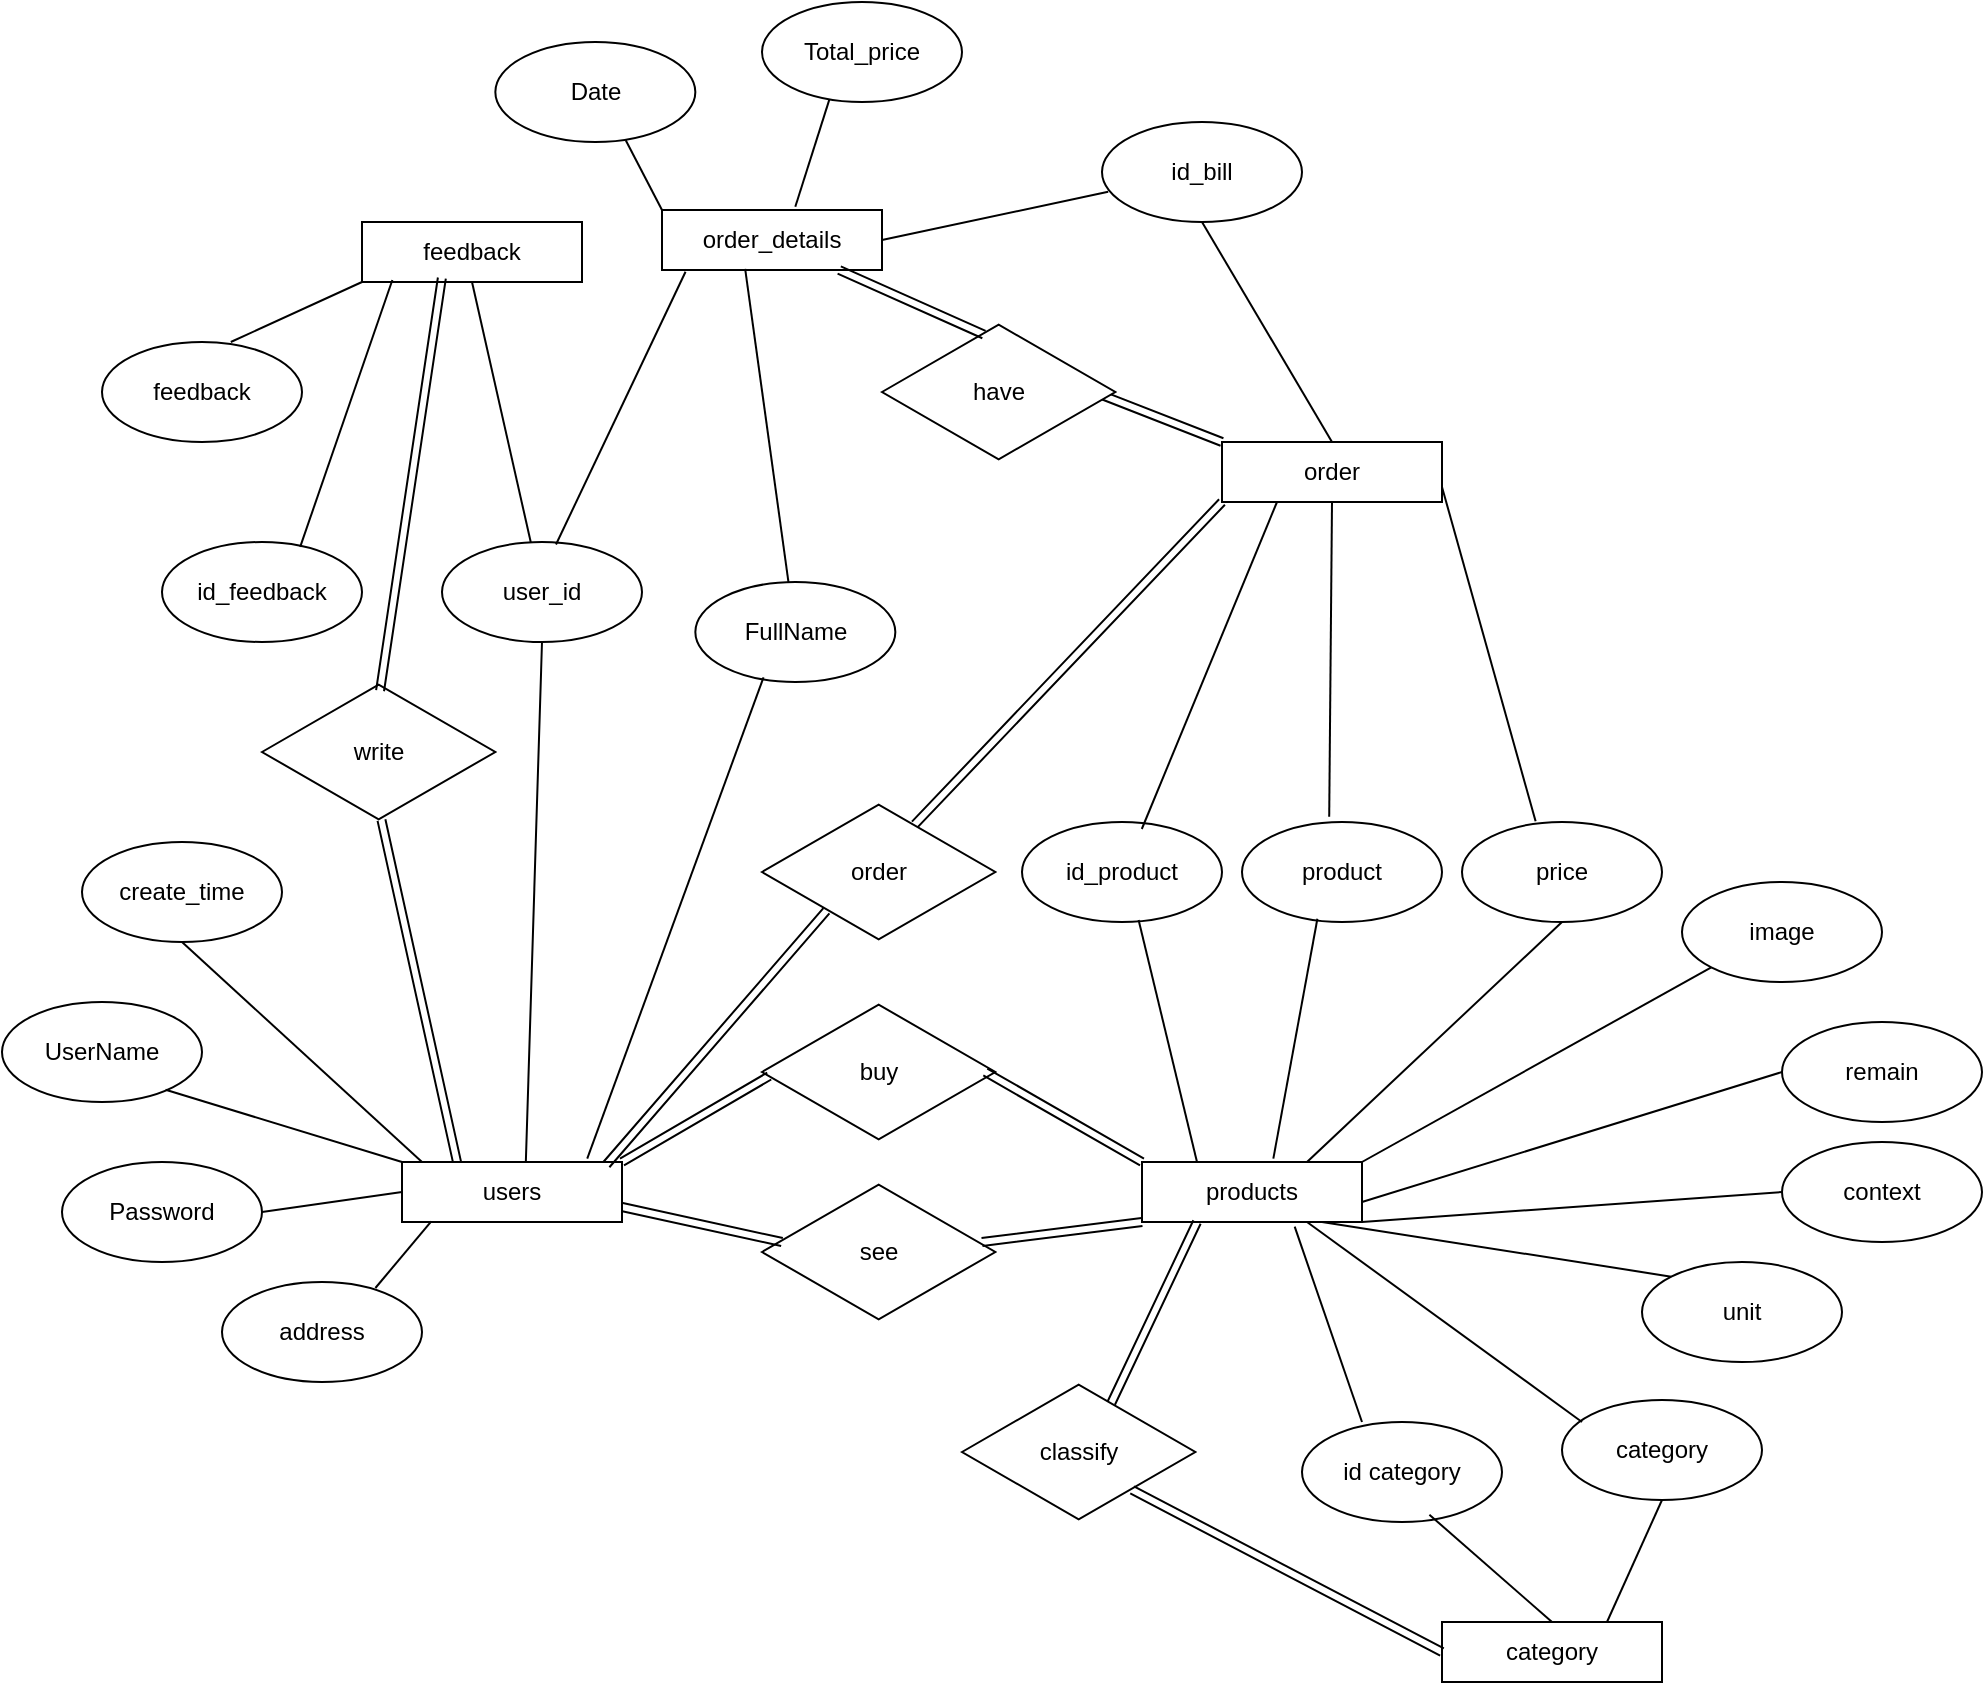 <mxfile version="22.1.2" type="device">
  <diagram id="C5RBs43oDa-KdzZeNtuy" name="Page-1">
    <mxGraphModel dx="1953" dy="936" grid="1" gridSize="10" guides="1" tooltips="1" connect="1" arrows="1" fold="1" page="1" pageScale="1" pageWidth="1169" pageHeight="827" math="0" shadow="0">
      <root>
        <mxCell id="WIyWlLk6GJQsqaUBKTNV-0" />
        <mxCell id="WIyWlLk6GJQsqaUBKTNV-1" parent="WIyWlLk6GJQsqaUBKTNV-0" />
        <mxCell id="tF_rKbHP3MmU82TqVk5q-1" value="users" style="rounded=0;whiteSpace=wrap;html=1;" vertex="1" parent="WIyWlLk6GJQsqaUBKTNV-1">
          <mxGeometry x="-940" y="890" width="110" height="30" as="geometry" />
        </mxCell>
        <mxCell id="tF_rKbHP3MmU82TqVk5q-2" value="user_id" style="ellipse;whiteSpace=wrap;html=1;" vertex="1" parent="WIyWlLk6GJQsqaUBKTNV-1">
          <mxGeometry x="-920" y="580" width="100" height="50" as="geometry" />
        </mxCell>
        <mxCell id="tF_rKbHP3MmU82TqVk5q-3" value="UserName" style="ellipse;whiteSpace=wrap;html=1;" vertex="1" parent="WIyWlLk6GJQsqaUBKTNV-1">
          <mxGeometry x="-1140" y="810" width="100" height="50" as="geometry" />
        </mxCell>
        <mxCell id="tF_rKbHP3MmU82TqVk5q-4" value="FullName" style="ellipse;whiteSpace=wrap;html=1;" vertex="1" parent="WIyWlLk6GJQsqaUBKTNV-1">
          <mxGeometry x="-793.33" y="600" width="100" height="50" as="geometry" />
        </mxCell>
        <mxCell id="tF_rKbHP3MmU82TqVk5q-5" value="Password" style="ellipse;whiteSpace=wrap;html=1;" vertex="1" parent="WIyWlLk6GJQsqaUBKTNV-1">
          <mxGeometry x="-1110" y="890" width="100" height="50" as="geometry" />
        </mxCell>
        <mxCell id="tF_rKbHP3MmU82TqVk5q-6" value="create_time" style="ellipse;whiteSpace=wrap;html=1;" vertex="1" parent="WIyWlLk6GJQsqaUBKTNV-1">
          <mxGeometry x="-1100" y="730" width="100" height="50" as="geometry" />
        </mxCell>
        <mxCell id="tF_rKbHP3MmU82TqVk5q-7" value="address" style="ellipse;whiteSpace=wrap;html=1;" vertex="1" parent="WIyWlLk6GJQsqaUBKTNV-1">
          <mxGeometry x="-1030" y="950" width="100" height="50" as="geometry" />
        </mxCell>
        <mxCell id="tF_rKbHP3MmU82TqVk5q-8" value="" style="endArrow=none;html=1;rounded=0;entryX=0.133;entryY=0.989;entryDx=0;entryDy=0;exitX=0.767;exitY=0.06;exitDx=0;exitDy=0;exitPerimeter=0;entryPerimeter=0;" edge="1" parent="WIyWlLk6GJQsqaUBKTNV-1" source="tF_rKbHP3MmU82TqVk5q-7" target="tF_rKbHP3MmU82TqVk5q-1">
          <mxGeometry width="50" height="50" relative="1" as="geometry">
            <mxPoint x="-1000" y="970" as="sourcePoint" />
            <mxPoint x="-950" y="920" as="targetPoint" />
          </mxGeometry>
        </mxCell>
        <mxCell id="tF_rKbHP3MmU82TqVk5q-9" value="" style="endArrow=none;html=1;rounded=0;exitX=1;exitY=0.5;exitDx=0;exitDy=0;entryX=0;entryY=0.5;entryDx=0;entryDy=0;" edge="1" parent="WIyWlLk6GJQsqaUBKTNV-1" source="tF_rKbHP3MmU82TqVk5q-5" target="tF_rKbHP3MmU82TqVk5q-1">
          <mxGeometry width="50" height="50" relative="1" as="geometry">
            <mxPoint x="-1000" y="970" as="sourcePoint" />
            <mxPoint x="-950" y="920" as="targetPoint" />
          </mxGeometry>
        </mxCell>
        <mxCell id="tF_rKbHP3MmU82TqVk5q-10" value="" style="endArrow=none;html=1;rounded=0;exitX=0.5;exitY=1;exitDx=0;exitDy=0;" edge="1" parent="WIyWlLk6GJQsqaUBKTNV-1" source="tF_rKbHP3MmU82TqVk5q-6">
          <mxGeometry width="50" height="50" relative="1" as="geometry">
            <mxPoint x="-943" y="963" as="sourcePoint" />
            <mxPoint x="-930" y="890" as="targetPoint" />
          </mxGeometry>
        </mxCell>
        <mxCell id="tF_rKbHP3MmU82TqVk5q-11" value="" style="endArrow=none;html=1;rounded=0;entryX=0.842;entryY=-0.055;entryDx=0;entryDy=0;exitX=0.341;exitY=0.954;exitDx=0;exitDy=0;exitPerimeter=0;entryPerimeter=0;" edge="1" parent="WIyWlLk6GJQsqaUBKTNV-1" source="tF_rKbHP3MmU82TqVk5q-4" target="tF_rKbHP3MmU82TqVk5q-1">
          <mxGeometry width="50" height="50" relative="1" as="geometry">
            <mxPoint x="-933" y="973" as="sourcePoint" />
            <mxPoint x="-920" y="940" as="targetPoint" />
          </mxGeometry>
        </mxCell>
        <mxCell id="tF_rKbHP3MmU82TqVk5q-12" value="" style="endArrow=none;html=1;rounded=0;exitX=0.818;exitY=0.877;exitDx=0;exitDy=0;exitPerimeter=0;entryX=0;entryY=0;entryDx=0;entryDy=0;" edge="1" parent="WIyWlLk6GJQsqaUBKTNV-1" source="tF_rKbHP3MmU82TqVk5q-3" target="tF_rKbHP3MmU82TqVk5q-1">
          <mxGeometry width="50" height="50" relative="1" as="geometry">
            <mxPoint x="-923" y="983" as="sourcePoint" />
            <mxPoint x="-897" y="896" as="targetPoint" />
          </mxGeometry>
        </mxCell>
        <mxCell id="tF_rKbHP3MmU82TqVk5q-13" value="" style="endArrow=none;html=1;rounded=0;exitX=0.5;exitY=1;exitDx=0;exitDy=0;entryX=0.563;entryY=-0.016;entryDx=0;entryDy=0;entryPerimeter=0;" edge="1" parent="WIyWlLk6GJQsqaUBKTNV-1" source="tF_rKbHP3MmU82TqVk5q-2" target="tF_rKbHP3MmU82TqVk5q-1">
          <mxGeometry width="50" height="50" relative="1" as="geometry">
            <mxPoint x="-890" y="760" as="sourcePoint" />
            <mxPoint x="-860" y="890" as="targetPoint" />
          </mxGeometry>
        </mxCell>
        <mxCell id="tF_rKbHP3MmU82TqVk5q-14" value="buy" style="html=1;whiteSpace=wrap;aspect=fixed;shape=isoRectangle;" vertex="1" parent="WIyWlLk6GJQsqaUBKTNV-1">
          <mxGeometry x="-760" y="810" width="116.67" height="70" as="geometry" />
        </mxCell>
        <mxCell id="tF_rKbHP3MmU82TqVk5q-16" value="see" style="html=1;whiteSpace=wrap;aspect=fixed;shape=isoRectangle;" vertex="1" parent="WIyWlLk6GJQsqaUBKTNV-1">
          <mxGeometry x="-760" y="900" width="116.67" height="70" as="geometry" />
        </mxCell>
        <mxCell id="tF_rKbHP3MmU82TqVk5q-19" value="write" style="html=1;whiteSpace=wrap;aspect=fixed;shape=isoRectangle;" vertex="1" parent="WIyWlLk6GJQsqaUBKTNV-1">
          <mxGeometry x="-1010" y="650" width="116.67" height="70" as="geometry" />
        </mxCell>
        <mxCell id="tF_rKbHP3MmU82TqVk5q-25" value="products" style="rounded=0;whiteSpace=wrap;html=1;" vertex="1" parent="WIyWlLk6GJQsqaUBKTNV-1">
          <mxGeometry x="-570" y="890" width="110" height="30" as="geometry" />
        </mxCell>
        <mxCell id="tF_rKbHP3MmU82TqVk5q-28" value="id_product" style="ellipse;whiteSpace=wrap;html=1;" vertex="1" parent="WIyWlLk6GJQsqaUBKTNV-1">
          <mxGeometry x="-630" y="720" width="100" height="50" as="geometry" />
        </mxCell>
        <mxCell id="tF_rKbHP3MmU82TqVk5q-29" value="product" style="ellipse;whiteSpace=wrap;html=1;" vertex="1" parent="WIyWlLk6GJQsqaUBKTNV-1">
          <mxGeometry x="-520" y="720" width="100" height="50" as="geometry" />
        </mxCell>
        <mxCell id="tF_rKbHP3MmU82TqVk5q-30" value="id category" style="ellipse;whiteSpace=wrap;html=1;" vertex="1" parent="WIyWlLk6GJQsqaUBKTNV-1">
          <mxGeometry x="-490" y="1020" width="100" height="50" as="geometry" />
        </mxCell>
        <mxCell id="tF_rKbHP3MmU82TqVk5q-31" value="category" style="ellipse;whiteSpace=wrap;html=1;" vertex="1" parent="WIyWlLk6GJQsqaUBKTNV-1">
          <mxGeometry x="-360" y="1009" width="100" height="50" as="geometry" />
        </mxCell>
        <mxCell id="tF_rKbHP3MmU82TqVk5q-32" value="remain" style="ellipse;whiteSpace=wrap;html=1;" vertex="1" parent="WIyWlLk6GJQsqaUBKTNV-1">
          <mxGeometry x="-250" y="820" width="100" height="50" as="geometry" />
        </mxCell>
        <mxCell id="tF_rKbHP3MmU82TqVk5q-33" value="price" style="ellipse;whiteSpace=wrap;html=1;" vertex="1" parent="WIyWlLk6GJQsqaUBKTNV-1">
          <mxGeometry x="-410" y="720" width="100" height="50" as="geometry" />
        </mxCell>
        <mxCell id="tF_rKbHP3MmU82TqVk5q-34" value="unit" style="ellipse;whiteSpace=wrap;html=1;" vertex="1" parent="WIyWlLk6GJQsqaUBKTNV-1">
          <mxGeometry x="-320" y="940" width="100" height="50" as="geometry" />
        </mxCell>
        <mxCell id="tF_rKbHP3MmU82TqVk5q-35" value="image" style="ellipse;whiteSpace=wrap;html=1;" vertex="1" parent="WIyWlLk6GJQsqaUBKTNV-1">
          <mxGeometry x="-300" y="750" width="100" height="50" as="geometry" />
        </mxCell>
        <mxCell id="tF_rKbHP3MmU82TqVk5q-36" value="context" style="ellipse;whiteSpace=wrap;html=1;" vertex="1" parent="WIyWlLk6GJQsqaUBKTNV-1">
          <mxGeometry x="-250.0" y="880" width="100" height="50" as="geometry" />
        </mxCell>
        <mxCell id="tF_rKbHP3MmU82TqVk5q-37" value="" style="endArrow=none;html=1;rounded=0;entryX=0.583;entryY=0.98;entryDx=0;entryDy=0;entryPerimeter=0;exitX=0.25;exitY=0;exitDx=0;exitDy=0;" edge="1" parent="WIyWlLk6GJQsqaUBKTNV-1" source="tF_rKbHP3MmU82TqVk5q-25" target="tF_rKbHP3MmU82TqVk5q-28">
          <mxGeometry width="50" height="50" relative="1" as="geometry">
            <mxPoint x="-530" y="910" as="sourcePoint" />
            <mxPoint x="-480" y="860" as="targetPoint" />
          </mxGeometry>
        </mxCell>
        <mxCell id="tF_rKbHP3MmU82TqVk5q-39" value="" style="endArrow=none;html=1;rounded=0;entryX=0.377;entryY=0.967;entryDx=0;entryDy=0;entryPerimeter=0;exitX=0.597;exitY=-0.056;exitDx=0;exitDy=0;exitPerimeter=0;" edge="1" parent="WIyWlLk6GJQsqaUBKTNV-1" source="tF_rKbHP3MmU82TqVk5q-25" target="tF_rKbHP3MmU82TqVk5q-29">
          <mxGeometry width="50" height="50" relative="1" as="geometry">
            <mxPoint x="-480" y="890" as="sourcePoint" />
            <mxPoint x="-470" y="800" as="targetPoint" />
          </mxGeometry>
        </mxCell>
        <mxCell id="tF_rKbHP3MmU82TqVk5q-41" value="" style="endArrow=none;html=1;rounded=0;exitX=0.694;exitY=1.078;exitDx=0;exitDy=0;exitPerimeter=0;" edge="1" parent="WIyWlLk6GJQsqaUBKTNV-1" source="tF_rKbHP3MmU82TqVk5q-25">
          <mxGeometry width="50" height="50" relative="1" as="geometry">
            <mxPoint x="-460" y="890" as="sourcePoint" />
            <mxPoint x="-460" y="1020" as="targetPoint" />
          </mxGeometry>
        </mxCell>
        <mxCell id="tF_rKbHP3MmU82TqVk5q-42" value="" style="endArrow=none;html=1;rounded=0;exitX=0.75;exitY=1;exitDx=0;exitDy=0;" edge="1" parent="WIyWlLk6GJQsqaUBKTNV-1" source="tF_rKbHP3MmU82TqVk5q-25">
          <mxGeometry width="50" height="50" relative="1" as="geometry">
            <mxPoint x="-470" y="930" as="sourcePoint" />
            <mxPoint x="-350" y="1020" as="targetPoint" />
          </mxGeometry>
        </mxCell>
        <mxCell id="tF_rKbHP3MmU82TqVk5q-43" value="" style="endArrow=none;html=1;rounded=0;entryX=0;entryY=0.5;entryDx=0;entryDy=0;" edge="1" parent="WIyWlLk6GJQsqaUBKTNV-1" target="tF_rKbHP3MmU82TqVk5q-32">
          <mxGeometry width="50" height="50" relative="1" as="geometry">
            <mxPoint x="-460" y="910" as="sourcePoint" />
            <mxPoint x="-210" y="910" as="targetPoint" />
          </mxGeometry>
        </mxCell>
        <mxCell id="tF_rKbHP3MmU82TqVk5q-44" value="" style="endArrow=none;html=1;rounded=0;entryX=0.5;entryY=1;entryDx=0;entryDy=0;exitX=0.75;exitY=0;exitDx=0;exitDy=0;" edge="1" parent="WIyWlLk6GJQsqaUBKTNV-1" source="tF_rKbHP3MmU82TqVk5q-25" target="tF_rKbHP3MmU82TqVk5q-33">
          <mxGeometry width="50" height="50" relative="1" as="geometry">
            <mxPoint x="-470" y="920" as="sourcePoint" />
            <mxPoint x="-320" y="970" as="targetPoint" />
          </mxGeometry>
        </mxCell>
        <mxCell id="tF_rKbHP3MmU82TqVk5q-45" value="" style="endArrow=none;html=1;rounded=0;exitX=0;exitY=0;exitDx=0;exitDy=0;" edge="1" parent="WIyWlLk6GJQsqaUBKTNV-1" source="tF_rKbHP3MmU82TqVk5q-34">
          <mxGeometry width="50" height="50" relative="1" as="geometry">
            <mxPoint x="-400" y="1010" as="sourcePoint" />
            <mxPoint x="-480" y="920" as="targetPoint" />
          </mxGeometry>
        </mxCell>
        <mxCell id="tF_rKbHP3MmU82TqVk5q-46" value="" style="endArrow=none;html=1;rounded=0;exitX=0;exitY=1;exitDx=0;exitDy=0;" edge="1" parent="WIyWlLk6GJQsqaUBKTNV-1" source="tF_rKbHP3MmU82TqVk5q-35">
          <mxGeometry width="50" height="50" relative="1" as="geometry">
            <mxPoint x="-510" y="1000" as="sourcePoint" />
            <mxPoint x="-460" y="890" as="targetPoint" />
          </mxGeometry>
        </mxCell>
        <mxCell id="tF_rKbHP3MmU82TqVk5q-47" value="" style="endArrow=none;html=1;rounded=0;exitX=0;exitY=0.5;exitDx=0;exitDy=0;" edge="1" parent="WIyWlLk6GJQsqaUBKTNV-1" source="tF_rKbHP3MmU82TqVk5q-36">
          <mxGeometry width="50" height="50" relative="1" as="geometry">
            <mxPoint x="-630" y="1010" as="sourcePoint" />
            <mxPoint x="-460" y="920" as="targetPoint" />
          </mxGeometry>
        </mxCell>
        <mxCell id="tF_rKbHP3MmU82TqVk5q-48" value="" style="shape=link;html=1;rounded=0;entryX=0.031;entryY=0.529;entryDx=0;entryDy=0;entryPerimeter=0;exitX=1;exitY=0;exitDx=0;exitDy=0;" edge="1" parent="WIyWlLk6GJQsqaUBKTNV-1" source="tF_rKbHP3MmU82TqVk5q-1" target="tF_rKbHP3MmU82TqVk5q-14">
          <mxGeometry width="100" relative="1" as="geometry">
            <mxPoint x="-830" y="870" as="sourcePoint" />
            <mxPoint x="-730" y="870" as="targetPoint" />
          </mxGeometry>
        </mxCell>
        <mxCell id="tF_rKbHP3MmU82TqVk5q-51" value="" style="shape=link;html=1;rounded=0;exitX=1;exitY=0.75;exitDx=0;exitDy=0;" edge="1" parent="WIyWlLk6GJQsqaUBKTNV-1" source="tF_rKbHP3MmU82TqVk5q-1">
          <mxGeometry width="100" relative="1" as="geometry">
            <mxPoint x="-810" y="930" as="sourcePoint" />
            <mxPoint x="-750" y="930" as="targetPoint" />
          </mxGeometry>
        </mxCell>
        <mxCell id="tF_rKbHP3MmU82TqVk5q-52" value="" style="shape=link;html=1;rounded=0;entryX=0.512;entryY=0.986;entryDx=0;entryDy=0;entryPerimeter=0;exitX=0.25;exitY=0;exitDx=0;exitDy=0;" edge="1" parent="WIyWlLk6GJQsqaUBKTNV-1" source="tF_rKbHP3MmU82TqVk5q-1" target="tF_rKbHP3MmU82TqVk5q-19">
          <mxGeometry width="100" relative="1" as="geometry">
            <mxPoint x="-870" y="890" as="sourcePoint" />
            <mxPoint x="-870" y="670" as="targetPoint" />
          </mxGeometry>
        </mxCell>
        <mxCell id="tF_rKbHP3MmU82TqVk5q-53" value="" style="shape=link;html=1;rounded=0;entryX=0;entryY=0;entryDx=0;entryDy=0;exitX=0.957;exitY=0.5;exitDx=0;exitDy=0;exitPerimeter=0;" edge="1" parent="WIyWlLk6GJQsqaUBKTNV-1" source="tF_rKbHP3MmU82TqVk5q-14" target="tF_rKbHP3MmU82TqVk5q-25">
          <mxGeometry width="100" relative="1" as="geometry">
            <mxPoint x="-690" y="910" as="sourcePoint" />
            <mxPoint x="-590" y="910" as="targetPoint" />
          </mxGeometry>
        </mxCell>
        <mxCell id="tF_rKbHP3MmU82TqVk5q-54" value="" style="shape=link;html=1;rounded=0;entryX=0;entryY=1;entryDx=0;entryDy=0;" edge="1" parent="WIyWlLk6GJQsqaUBKTNV-1" target="tF_rKbHP3MmU82TqVk5q-25">
          <mxGeometry width="100" relative="1" as="geometry">
            <mxPoint x="-650" y="930" as="sourcePoint" />
            <mxPoint x="-590" y="960" as="targetPoint" />
          </mxGeometry>
        </mxCell>
        <mxCell id="tF_rKbHP3MmU82TqVk5q-55" value="" style="shape=link;html=1;rounded=0;entryX=0.25;entryY=1;entryDx=0;entryDy=0;exitX=0.64;exitY=0.15;exitDx=0;exitDy=0;exitPerimeter=0;" edge="1" parent="WIyWlLk6GJQsqaUBKTNV-1" source="tF_rKbHP3MmU82TqVk5q-56" target="tF_rKbHP3MmU82TqVk5q-25">
          <mxGeometry width="100" relative="1" as="geometry">
            <mxPoint x="-530" y="1070" as="sourcePoint" />
            <mxPoint x="-410" y="1040" as="targetPoint" />
          </mxGeometry>
        </mxCell>
        <mxCell id="tF_rKbHP3MmU82TqVk5q-56" value="classify" style="html=1;whiteSpace=wrap;aspect=fixed;shape=isoRectangle;" vertex="1" parent="WIyWlLk6GJQsqaUBKTNV-1">
          <mxGeometry x="-660" y="1000" width="116.67" height="70" as="geometry" />
        </mxCell>
        <mxCell id="tF_rKbHP3MmU82TqVk5q-58" value="category" style="rounded=0;whiteSpace=wrap;html=1;" vertex="1" parent="WIyWlLk6GJQsqaUBKTNV-1">
          <mxGeometry x="-420" y="1120" width="110" height="30" as="geometry" />
        </mxCell>
        <mxCell id="tF_rKbHP3MmU82TqVk5q-60" value="" style="shape=link;html=1;rounded=0;entryX=0;entryY=0.5;entryDx=0;entryDy=0;exitX=0.729;exitY=0.771;exitDx=0;exitDy=0;exitPerimeter=0;" edge="1" parent="WIyWlLk6GJQsqaUBKTNV-1" source="tF_rKbHP3MmU82TqVk5q-56" target="tF_rKbHP3MmU82TqVk5q-58">
          <mxGeometry width="100" relative="1" as="geometry">
            <mxPoint x="-400" y="1140" as="sourcePoint" />
            <mxPoint x="-300" y="1140" as="targetPoint" />
          </mxGeometry>
        </mxCell>
        <mxCell id="tF_rKbHP3MmU82TqVk5q-61" value="" style="endArrow=none;html=1;rounded=0;exitX=0.75;exitY=0;exitDx=0;exitDy=0;entryX=0.5;entryY=1;entryDx=0;entryDy=0;" edge="1" parent="WIyWlLk6GJQsqaUBKTNV-1" source="tF_rKbHP3MmU82TqVk5q-58" target="tF_rKbHP3MmU82TqVk5q-31">
          <mxGeometry width="50" height="50" relative="1" as="geometry">
            <mxPoint x="-390" y="1140" as="sourcePoint" />
            <mxPoint x="-330" y="1060" as="targetPoint" />
          </mxGeometry>
        </mxCell>
        <mxCell id="tF_rKbHP3MmU82TqVk5q-63" value="" style="endArrow=none;html=1;rounded=0;entryX=0.637;entryY=0.927;entryDx=0;entryDy=0;entryPerimeter=0;exitX=0.5;exitY=0;exitDx=0;exitDy=0;" edge="1" parent="WIyWlLk6GJQsqaUBKTNV-1" source="tF_rKbHP3MmU82TqVk5q-58" target="tF_rKbHP3MmU82TqVk5q-30">
          <mxGeometry width="50" height="50" relative="1" as="geometry">
            <mxPoint x="-390" y="1160" as="sourcePoint" />
            <mxPoint x="-380" y="1080" as="targetPoint" />
          </mxGeometry>
        </mxCell>
        <mxCell id="tF_rKbHP3MmU82TqVk5q-64" value="feedback" style="rounded=0;whiteSpace=wrap;html=1;" vertex="1" parent="WIyWlLk6GJQsqaUBKTNV-1">
          <mxGeometry x="-960" y="420" width="110" height="30" as="geometry" />
        </mxCell>
        <mxCell id="tF_rKbHP3MmU82TqVk5q-65" value="" style="endArrow=none;html=1;rounded=0;exitX=0.5;exitY=1;exitDx=0;exitDy=0;" edge="1" parent="WIyWlLk6GJQsqaUBKTNV-1" source="tF_rKbHP3MmU82TqVk5q-64" target="tF_rKbHP3MmU82TqVk5q-2">
          <mxGeometry width="50" height="50" relative="1" as="geometry">
            <mxPoint x="-1030" y="1210" as="sourcePoint" />
            <mxPoint x="-940" y="1140" as="targetPoint" />
          </mxGeometry>
        </mxCell>
        <mxCell id="tF_rKbHP3MmU82TqVk5q-66" value="id_feedback" style="ellipse;whiteSpace=wrap;html=1;" vertex="1" parent="WIyWlLk6GJQsqaUBKTNV-1">
          <mxGeometry x="-1060" y="580" width="100" height="50" as="geometry" />
        </mxCell>
        <mxCell id="tF_rKbHP3MmU82TqVk5q-67" value="feedback" style="ellipse;whiteSpace=wrap;html=1;" vertex="1" parent="WIyWlLk6GJQsqaUBKTNV-1">
          <mxGeometry x="-1090" y="480" width="100" height="50" as="geometry" />
        </mxCell>
        <mxCell id="tF_rKbHP3MmU82TqVk5q-68" value="" style="endArrow=none;html=1;rounded=0;entryX=0;entryY=1;entryDx=0;entryDy=0;exitX=0.644;exitY=0;exitDx=0;exitDy=0;exitPerimeter=0;" edge="1" parent="WIyWlLk6GJQsqaUBKTNV-1" source="tF_rKbHP3MmU82TqVk5q-67" target="tF_rKbHP3MmU82TqVk5q-64">
          <mxGeometry width="50" height="50" relative="1" as="geometry">
            <mxPoint x="-980" y="1230" as="sourcePoint" />
            <mxPoint x="-930" y="1180" as="targetPoint" />
          </mxGeometry>
        </mxCell>
        <mxCell id="tF_rKbHP3MmU82TqVk5q-69" value="" style="endArrow=none;html=1;rounded=0;exitX=0.138;exitY=0.967;exitDx=0;exitDy=0;exitPerimeter=0;entryX=0.691;entryY=0.048;entryDx=0;entryDy=0;entryPerimeter=0;" edge="1" parent="WIyWlLk6GJQsqaUBKTNV-1" source="tF_rKbHP3MmU82TqVk5q-64" target="tF_rKbHP3MmU82TqVk5q-66">
          <mxGeometry width="50" height="50" relative="1" as="geometry">
            <mxPoint x="-670" y="480" as="sourcePoint" />
            <mxPoint x="-930" y="570" as="targetPoint" />
          </mxGeometry>
        </mxCell>
        <mxCell id="tF_rKbHP3MmU82TqVk5q-70" value="" style="shape=link;html=1;rounded=0;entryX=0.506;entryY=0.062;entryDx=0;entryDy=0;entryPerimeter=0;exitX=0.363;exitY=0.935;exitDx=0;exitDy=0;exitPerimeter=0;" edge="1" parent="WIyWlLk6GJQsqaUBKTNV-1" source="tF_rKbHP3MmU82TqVk5q-64" target="tF_rKbHP3MmU82TqVk5q-19">
          <mxGeometry width="100" relative="1" as="geometry">
            <mxPoint x="-850" y="470" as="sourcePoint" />
            <mxPoint x="-813.33" y="1010" as="targetPoint" />
          </mxGeometry>
        </mxCell>
        <mxCell id="tF_rKbHP3MmU82TqVk5q-76" value="order" style="html=1;whiteSpace=wrap;aspect=fixed;shape=isoRectangle;" vertex="1" parent="WIyWlLk6GJQsqaUBKTNV-1">
          <mxGeometry x="-760" y="710" width="116.67" height="70" as="geometry" />
        </mxCell>
        <mxCell id="tF_rKbHP3MmU82TqVk5q-77" value="" style="shape=link;html=1;rounded=0;entryX=0.276;entryY=0.777;entryDx=0;entryDy=0;entryPerimeter=0;exitX=0.929;exitY=0.044;exitDx=0;exitDy=0;exitPerimeter=0;" edge="1" parent="WIyWlLk6GJQsqaUBKTNV-1" source="tF_rKbHP3MmU82TqVk5q-1" target="tF_rKbHP3MmU82TqVk5q-76">
          <mxGeometry width="100" relative="1" as="geometry">
            <mxPoint x="-830" y="820" as="sourcePoint" />
            <mxPoint x="-730" y="820" as="targetPoint" />
          </mxGeometry>
        </mxCell>
        <mxCell id="tF_rKbHP3MmU82TqVk5q-78" value="" style="shape=link;html=1;rounded=0;exitX=0.655;exitY=0.16;exitDx=0;exitDy=0;exitPerimeter=0;entryX=0;entryY=1;entryDx=0;entryDy=0;" edge="1" parent="WIyWlLk6GJQsqaUBKTNV-1" source="tF_rKbHP3MmU82TqVk5q-76" target="tF_rKbHP3MmU82TqVk5q-79">
          <mxGeometry width="100" relative="1" as="geometry">
            <mxPoint x="-710" y="690" as="sourcePoint" />
            <mxPoint x="-600" y="600" as="targetPoint" />
          </mxGeometry>
        </mxCell>
        <mxCell id="tF_rKbHP3MmU82TqVk5q-79" value="order" style="rounded=0;whiteSpace=wrap;html=1;" vertex="1" parent="WIyWlLk6GJQsqaUBKTNV-1">
          <mxGeometry x="-530" y="530" width="110" height="30" as="geometry" />
        </mxCell>
        <mxCell id="tF_rKbHP3MmU82TqVk5q-80" value="" style="shape=link;html=1;rounded=0;entryX=0;entryY=0;entryDx=0;entryDy=0;exitX=0.928;exitY=0.513;exitDx=0;exitDy=0;exitPerimeter=0;" edge="1" parent="WIyWlLk6GJQsqaUBKTNV-1" source="tF_rKbHP3MmU82TqVk5q-82" target="tF_rKbHP3MmU82TqVk5q-79">
          <mxGeometry width="100" relative="1" as="geometry">
            <mxPoint x="-620" y="520" as="sourcePoint" />
            <mxPoint x="-550" y="610" as="targetPoint" />
          </mxGeometry>
        </mxCell>
        <mxCell id="tF_rKbHP3MmU82TqVk5q-82" value="have" style="html=1;whiteSpace=wrap;aspect=fixed;shape=isoRectangle;" vertex="1" parent="WIyWlLk6GJQsqaUBKTNV-1">
          <mxGeometry x="-700" y="470" width="116.67" height="70" as="geometry" />
        </mxCell>
        <mxCell id="tF_rKbHP3MmU82TqVk5q-83" value="order_details" style="rounded=0;whiteSpace=wrap;html=1;" vertex="1" parent="WIyWlLk6GJQsqaUBKTNV-1">
          <mxGeometry x="-810" y="414" width="110" height="30" as="geometry" />
        </mxCell>
        <mxCell id="tF_rKbHP3MmU82TqVk5q-84" value="" style="endArrow=none;html=1;rounded=0;entryX=0.107;entryY=1.029;entryDx=0;entryDy=0;entryPerimeter=0;exitX=0.57;exitY=0.025;exitDx=0;exitDy=0;exitPerimeter=0;" edge="1" parent="WIyWlLk6GJQsqaUBKTNV-1" source="tF_rKbHP3MmU82TqVk5q-2" target="tF_rKbHP3MmU82TqVk5q-83">
          <mxGeometry width="50" height="50" relative="1" as="geometry">
            <mxPoint x="-760" y="500" as="sourcePoint" />
            <mxPoint x="-710" y="450" as="targetPoint" />
          </mxGeometry>
        </mxCell>
        <mxCell id="tF_rKbHP3MmU82TqVk5q-85" value="" style="shape=link;html=1;rounded=0;entryX=0.437;entryY=0.09;entryDx=0;entryDy=0;entryPerimeter=0;" edge="1" parent="WIyWlLk6GJQsqaUBKTNV-1" source="tF_rKbHP3MmU82TqVk5q-83" target="tF_rKbHP3MmU82TqVk5q-82">
          <mxGeometry width="100" relative="1" as="geometry">
            <mxPoint x="-690" y="470" as="sourcePoint" />
            <mxPoint x="-590" y="470" as="targetPoint" />
          </mxGeometry>
        </mxCell>
        <mxCell id="tF_rKbHP3MmU82TqVk5q-87" value="" style="endArrow=none;html=1;rounded=0;exitX=0.599;exitY=0.07;exitDx=0;exitDy=0;exitPerimeter=0;entryX=0.25;entryY=1;entryDx=0;entryDy=0;" edge="1" parent="WIyWlLk6GJQsqaUBKTNV-1" source="tF_rKbHP3MmU82TqVk5q-28" target="tF_rKbHP3MmU82TqVk5q-79">
          <mxGeometry width="50" height="50" relative="1" as="geometry">
            <mxPoint x="-570" y="650" as="sourcePoint" />
            <mxPoint x="-520" y="600" as="targetPoint" />
          </mxGeometry>
        </mxCell>
        <mxCell id="tF_rKbHP3MmU82TqVk5q-89" value="id_bill" style="ellipse;whiteSpace=wrap;html=1;" vertex="1" parent="WIyWlLk6GJQsqaUBKTNV-1">
          <mxGeometry x="-590" y="370" width="100" height="50" as="geometry" />
        </mxCell>
        <mxCell id="tF_rKbHP3MmU82TqVk5q-90" value="" style="endArrow=none;html=1;rounded=0;entryX=0.5;entryY=1;entryDx=0;entryDy=0;exitX=0.5;exitY=0;exitDx=0;exitDy=0;" edge="1" parent="WIyWlLk6GJQsqaUBKTNV-1" source="tF_rKbHP3MmU82TqVk5q-79" target="tF_rKbHP3MmU82TqVk5q-89">
          <mxGeometry width="50" height="50" relative="1" as="geometry">
            <mxPoint x="-600" y="500" as="sourcePoint" />
            <mxPoint x="-550" y="450" as="targetPoint" />
          </mxGeometry>
        </mxCell>
        <mxCell id="tF_rKbHP3MmU82TqVk5q-91" value="" style="endArrow=none;html=1;rounded=0;entryX=0.031;entryY=0.698;entryDx=0;entryDy=0;entryPerimeter=0;exitX=1;exitY=0.5;exitDx=0;exitDy=0;" edge="1" parent="WIyWlLk6GJQsqaUBKTNV-1" source="tF_rKbHP3MmU82TqVk5q-83" target="tF_rKbHP3MmU82TqVk5q-89">
          <mxGeometry width="50" height="50" relative="1" as="geometry">
            <mxPoint x="-690" y="480" as="sourcePoint" />
            <mxPoint x="-640" y="430" as="targetPoint" />
          </mxGeometry>
        </mxCell>
        <mxCell id="tF_rKbHP3MmU82TqVk5q-92" value="" style="endArrow=none;html=1;rounded=0;entryX=0.5;entryY=1;entryDx=0;entryDy=0;exitX=0.436;exitY=-0.053;exitDx=0;exitDy=0;exitPerimeter=0;" edge="1" parent="WIyWlLk6GJQsqaUBKTNV-1" source="tF_rKbHP3MmU82TqVk5q-29" target="tF_rKbHP3MmU82TqVk5q-79">
          <mxGeometry width="50" height="50" relative="1" as="geometry">
            <mxPoint x="-600" y="670" as="sourcePoint" />
            <mxPoint x="-550" y="620" as="targetPoint" />
          </mxGeometry>
        </mxCell>
        <mxCell id="tF_rKbHP3MmU82TqVk5q-93" value="" style="endArrow=none;html=1;rounded=0;entryX=0.368;entryY=-0.007;entryDx=0;entryDy=0;entryPerimeter=0;exitX=1;exitY=0.75;exitDx=0;exitDy=0;" edge="1" parent="WIyWlLk6GJQsqaUBKTNV-1" source="tF_rKbHP3MmU82TqVk5q-79" target="tF_rKbHP3MmU82TqVk5q-33">
          <mxGeometry width="50" height="50" relative="1" as="geometry">
            <mxPoint x="-450" y="750" as="sourcePoint" />
            <mxPoint x="-400" y="700" as="targetPoint" />
          </mxGeometry>
        </mxCell>
        <mxCell id="tF_rKbHP3MmU82TqVk5q-94" value="" style="endArrow=none;html=1;rounded=0;entryX=0.378;entryY=0.98;entryDx=0;entryDy=0;entryPerimeter=0;" edge="1" parent="WIyWlLk6GJQsqaUBKTNV-1" source="tF_rKbHP3MmU82TqVk5q-4" target="tF_rKbHP3MmU82TqVk5q-83">
          <mxGeometry width="50" height="50" relative="1" as="geometry">
            <mxPoint x="-740" y="540" as="sourcePoint" />
            <mxPoint x="-690" y="490" as="targetPoint" />
          </mxGeometry>
        </mxCell>
        <mxCell id="tF_rKbHP3MmU82TqVk5q-95" value="Date" style="ellipse;whiteSpace=wrap;html=1;" vertex="1" parent="WIyWlLk6GJQsqaUBKTNV-1">
          <mxGeometry x="-893.33" y="330" width="100" height="50" as="geometry" />
        </mxCell>
        <mxCell id="tF_rKbHP3MmU82TqVk5q-96" value="" style="endArrow=none;html=1;rounded=0;entryX=0;entryY=0;entryDx=0;entryDy=0;exitX=0.652;exitY=0.982;exitDx=0;exitDy=0;exitPerimeter=0;" edge="1" parent="WIyWlLk6GJQsqaUBKTNV-1" source="tF_rKbHP3MmU82TqVk5q-95" target="tF_rKbHP3MmU82TqVk5q-83">
          <mxGeometry width="50" height="50" relative="1" as="geometry">
            <mxPoint x="-800" y="410" as="sourcePoint" />
            <mxPoint x="-750" y="360" as="targetPoint" />
          </mxGeometry>
        </mxCell>
        <mxCell id="tF_rKbHP3MmU82TqVk5q-97" value="Total_price" style="ellipse;whiteSpace=wrap;html=1;" vertex="1" parent="WIyWlLk6GJQsqaUBKTNV-1">
          <mxGeometry x="-760" y="310" width="100" height="50" as="geometry" />
        </mxCell>
        <mxCell id="tF_rKbHP3MmU82TqVk5q-98" value="" style="endArrow=none;html=1;rounded=0;entryX=0.337;entryY=0.974;entryDx=0;entryDy=0;entryPerimeter=0;exitX=0.606;exitY=-0.053;exitDx=0;exitDy=0;exitPerimeter=0;" edge="1" parent="WIyWlLk6GJQsqaUBKTNV-1" source="tF_rKbHP3MmU82TqVk5q-83" target="tF_rKbHP3MmU82TqVk5q-97">
          <mxGeometry width="50" height="50" relative="1" as="geometry">
            <mxPoint x="-740" y="490" as="sourcePoint" />
            <mxPoint x="-690" y="440" as="targetPoint" />
          </mxGeometry>
        </mxCell>
      </root>
    </mxGraphModel>
  </diagram>
</mxfile>
